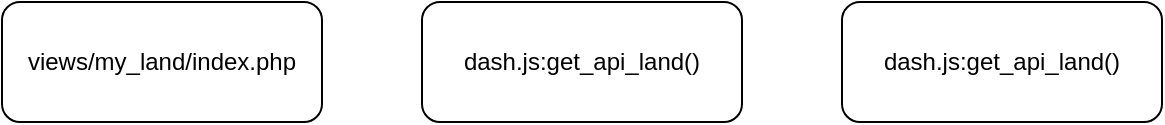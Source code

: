 <mxfile version="23.1.1" type="github">
  <diagram name="Page-1" id="MIC6NKnUEhD1RVHsJUMT">
    <mxGraphModel dx="1050" dy="606" grid="1" gridSize="10" guides="1" tooltips="1" connect="1" arrows="1" fold="1" page="1" pageScale="1" pageWidth="850" pageHeight="1100" math="0" shadow="0">
      <root>
        <mxCell id="0" />
        <mxCell id="1" parent="0" />
        <mxCell id="LQRrHdtZVoqb6zluySP0-1" value="&lt;div&gt;views/my_land/index.php&lt;/div&gt;" style="rounded=1;whiteSpace=wrap;html=1;" parent="1" vertex="1">
          <mxGeometry x="40" y="240" width="160" height="60" as="geometry" />
        </mxCell>
        <mxCell id="LQRrHdtZVoqb6zluySP0-2" value="&lt;div&gt;dash.js:get_api_land()&lt;/div&gt;" style="rounded=1;whiteSpace=wrap;html=1;" parent="1" vertex="1">
          <mxGeometry x="250" y="240" width="160" height="60" as="geometry" />
        </mxCell>
        <mxCell id="LQRrHdtZVoqb6zluySP0-3" value="&lt;div&gt;dash.js:get_api_land()&lt;/div&gt;" style="rounded=1;whiteSpace=wrap;html=1;" parent="1" vertex="1">
          <mxGeometry x="460" y="240" width="160" height="60" as="geometry" />
        </mxCell>
      </root>
    </mxGraphModel>
  </diagram>
</mxfile>
